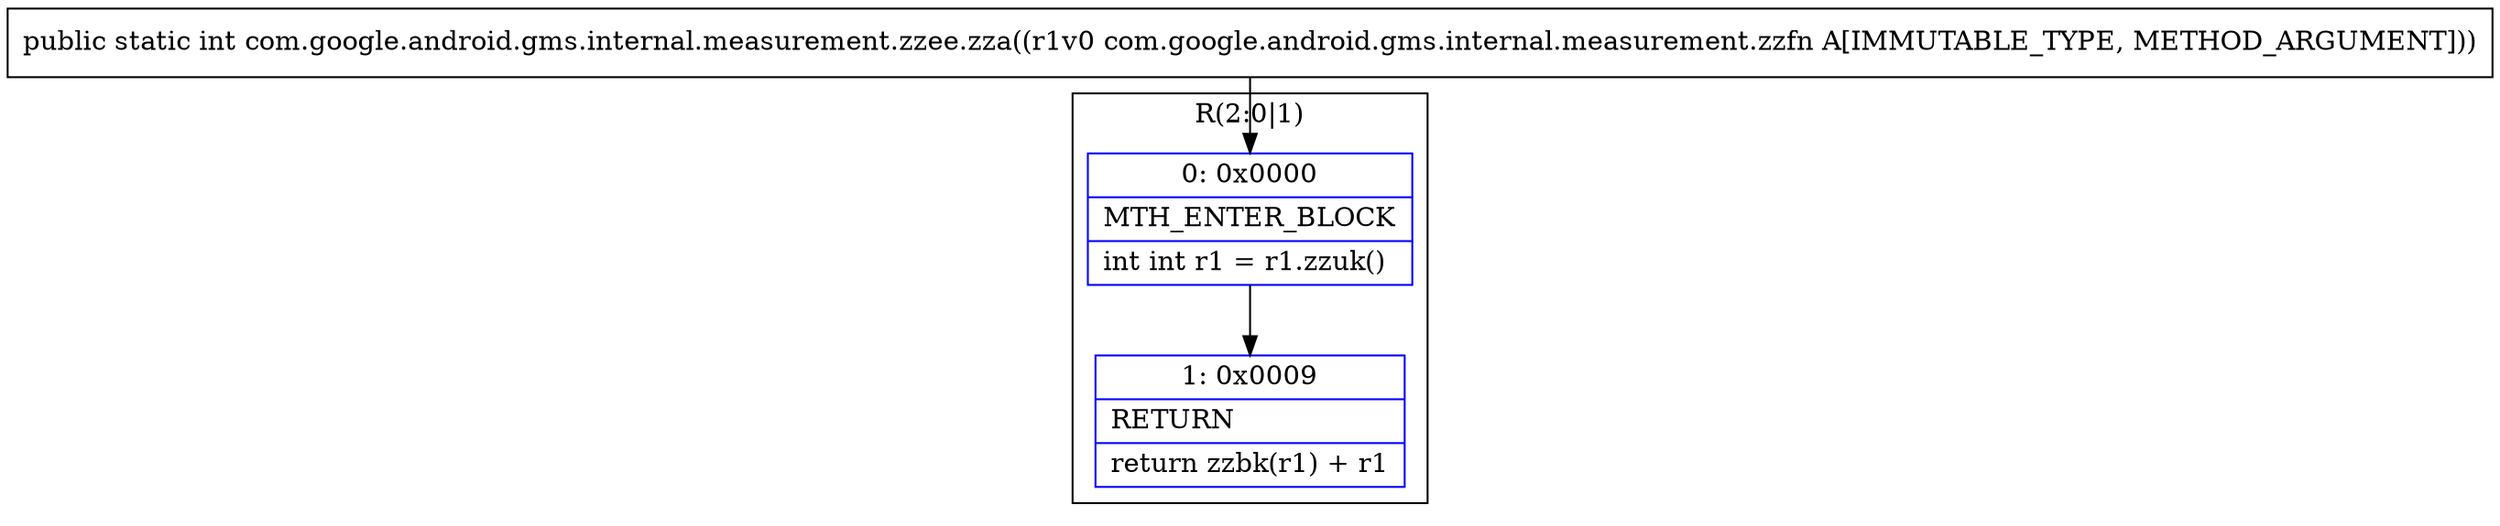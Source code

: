 digraph "CFG forcom.google.android.gms.internal.measurement.zzee.zza(Lcom\/google\/android\/gms\/internal\/measurement\/zzfn;)I" {
subgraph cluster_Region_26694812 {
label = "R(2:0|1)";
node [shape=record,color=blue];
Node_0 [shape=record,label="{0\:\ 0x0000|MTH_ENTER_BLOCK\l|int int r1 = r1.zzuk()\l}"];
Node_1 [shape=record,label="{1\:\ 0x0009|RETURN\l|return zzbk(r1) + r1\l}"];
}
MethodNode[shape=record,label="{public static int com.google.android.gms.internal.measurement.zzee.zza((r1v0 com.google.android.gms.internal.measurement.zzfn A[IMMUTABLE_TYPE, METHOD_ARGUMENT])) }"];
MethodNode -> Node_0;
Node_0 -> Node_1;
}

